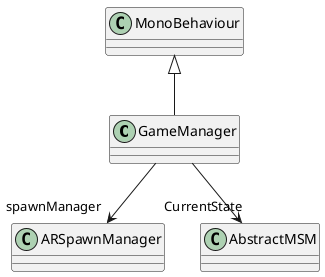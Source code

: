 @startuml
class GameManager {
}
MonoBehaviour <|-- GameManager
GameManager --> "spawnManager" ARSpawnManager
GameManager --> "CurrentState" AbstractMSM
@enduml
